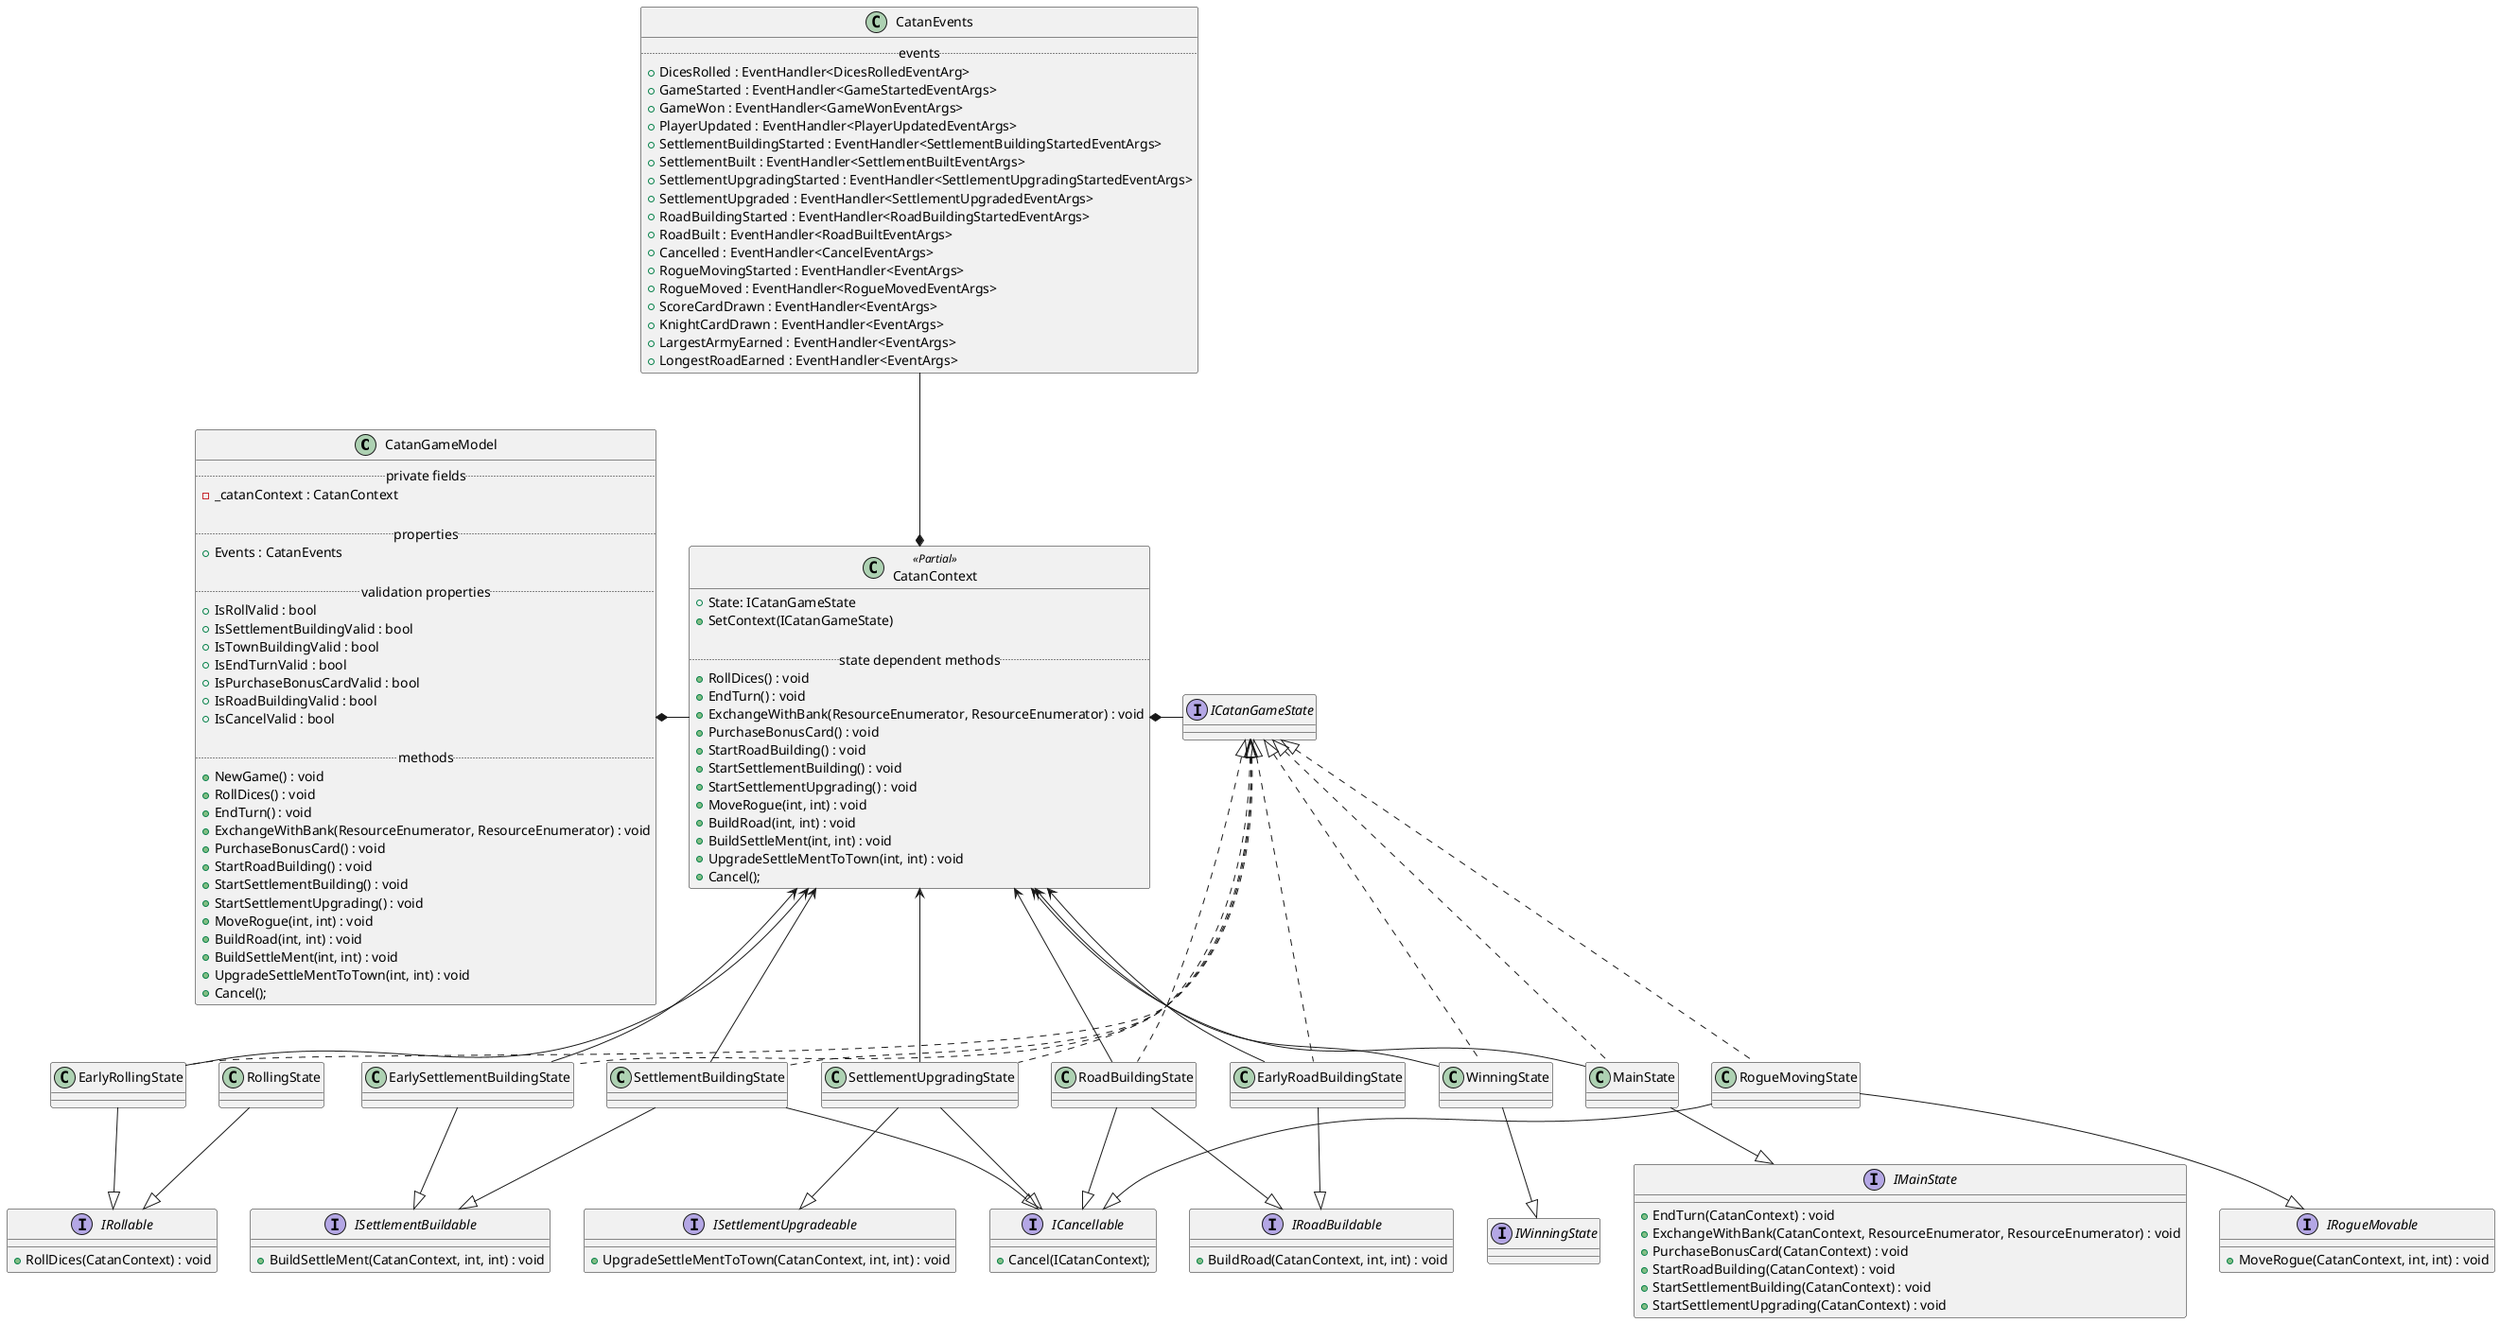 @startuml
class CatanGameModel {
    ..private fields..
    -_catanContext : CatanContext

    ..properties..
    +Events : CatanEvents

    ..validation properties..
    +IsRollValid : bool
    +IsSettlementBuildingValid : bool
    +IsTownBuildingValid : bool
    +IsEndTurnValid : bool
    +IsPurchaseBonusCardValid : bool
    +IsRoadBuildingValid : bool
    +IsCancelValid : bool
    
    ..methods..
    {method}+NewGame() : void
    {method}+RollDices() : void
    {method}+EndTurn() : void
    {method}+ExchangeWithBank(ResourceEnumerator, ResourceEnumerator) : void
    {method}+PurchaseBonusCard() : void
    {method}+StartRoadBuilding() : void
    {method}+StartSettlementBuilding() : void
    {method}+StartSettlementUpgrading() : void
    {method}+MoveRogue(int, int) : void
    {method}+BuildRoad(int, int) : void
    {method}+BuildSettleMent(int, int) : void
    {method}+UpgradeSettleMentToTown(int, int) : void
    +Cancel();
}

interface IRollable {
    {method}+RollDices(CatanContext) : void
}

interface IMainState {
    {method}+EndTurn(CatanContext) : void
    {method}+ExchangeWithBank(CatanContext, ResourceEnumerator, ResourceEnumerator) : void
    {method}+PurchaseBonusCard(CatanContext) : void
    {method}+StartRoadBuilding(CatanContext) : void
    {method}+StartSettlementBuilding(CatanContext) : void
    {method}+StartSettlementUpgrading(CatanContext) : void
}

interface IRogueMovable {
    {method}+MoveRogue(CatanContext, int, int) : void
}

interface IWinningState {
    
}

interface IRoadBuildable {
    {method}+BuildRoad(CatanContext, int, int) : void
}

interface ISettlementBuildable {
    {method}+BuildSettleMent(CatanContext, int, int) : void
}

interface ISettlementUpgradeable {
    {method}+UpgradeSettleMentToTown(CatanContext, int, int) : void
}

interface ICancellable {
    +Cancel(ICatanContext);
}

interface ICatanGameState {
    
}

class CatanContext<<Partial>> {
    +State: ICatanGameState
    +SetContext(ICatanGameState)

    ..state dependent methods..
    {method}+RollDices() : void
    {method}+EndTurn() : void
    {method}+ExchangeWithBank(ResourceEnumerator, ResourceEnumerator) : void
    {method}+PurchaseBonusCard() : void
    {method}+StartRoadBuilding() : void
    {method}+StartSettlementBuilding() : void
    {method}+StartSettlementUpgrading() : void
    {method}+MoveRogue(int, int) : void
    {method}+BuildRoad(int, int) : void
    {method}+BuildSettleMent(int, int) : void
    {method}+UpgradeSettleMentToTown(int, int) : void
    +Cancel();
}

class CatanEvents {
    ..events..
    +DicesRolled : EventHandler<DicesRolledEventArg>
    +GameStarted : EventHandler<GameStartedEventArgs>
    +GameWon : EventHandler<GameWonEventArgs>
    +PlayerUpdated : EventHandler<PlayerUpdatedEventArgs>
    +SettlementBuildingStarted : EventHandler<SettlementBuildingStartedEventArgs>
    +SettlementBuilt : EventHandler<SettlementBuiltEventArgs>
    +SettlementUpgradingStarted : EventHandler<SettlementUpgradingStartedEventArgs>
    +SettlementUpgraded : EventHandler<SettlementUpgradedEventArgs>
    +RoadBuildingStarted : EventHandler<RoadBuildingStartedEventArgs>
    +RoadBuilt : EventHandler<RoadBuiltEventArgs>
    +Cancelled : EventHandler<CancelEventArgs>
    +RogueMovingStarted : EventHandler<EventArgs>
    +RogueMoved : EventHandler<RogueMovedEventArgs>
    +ScoreCardDrawn : EventHandler<EventArgs>
    +KnightCardDrawn : EventHandler<EventArgs>
    +LargestArmyEarned : EventHandler<EventArgs>
    +LongestRoadEarned : EventHandler<EventArgs>
}

class EarlyRollingState implements ICatanGameState
class EarlyRoadBuildingState implements ICatanGameState
class EarlySettlementBuildingState implements ICatanGameState
class MainState implements ICatanGameState
class SettlementBuildingState implements  ICatanGameState
class RoadBuildingState implements  ICatanGameState
class SettlementUpgradingState implements  ICatanGameState
class WinningState implements ICatanGameState
class RogueMovingState implements ICatanGameState

EarlyRollingState --|> IRollable
RollingState --|> IRollable

EarlySettlementBuildingState --|> ISettlementBuildable

SettlementBuildingState --|> ISettlementBuildable
SettlementBuildingState --|> ICancellable

EarlyRoadBuildingState --|> IRoadBuildable

RoadBuildingState --|> IRoadBuildable
RoadBuildingState --|> ICancellable

SettlementUpgradingState --|> ISettlementUpgradeable
SettlementUpgradingState --|> ICancellable

RogueMovingState --|> IRogueMovable
RogueMovingState --|> ICancellable

MainState --|> IMainState

WinningState --|> IWinningState

CatanContext *-right- ICatanGameState
CatanGameModel *-right- CatanContext
CatanContext *-up- CatanEvents

EarlyRollingState  --> CatanContext
EarlySettlementBuildingState --> CatanContext
EarlyRoadBuildingState --> CatanContext
MainState --> CatanContext
SettlementBuildingState --> CatanContext
RoadBuildingState --> CatanContext
SettlementUpgradingState --> CatanContext
WinningState --> CatanContext

@enduml